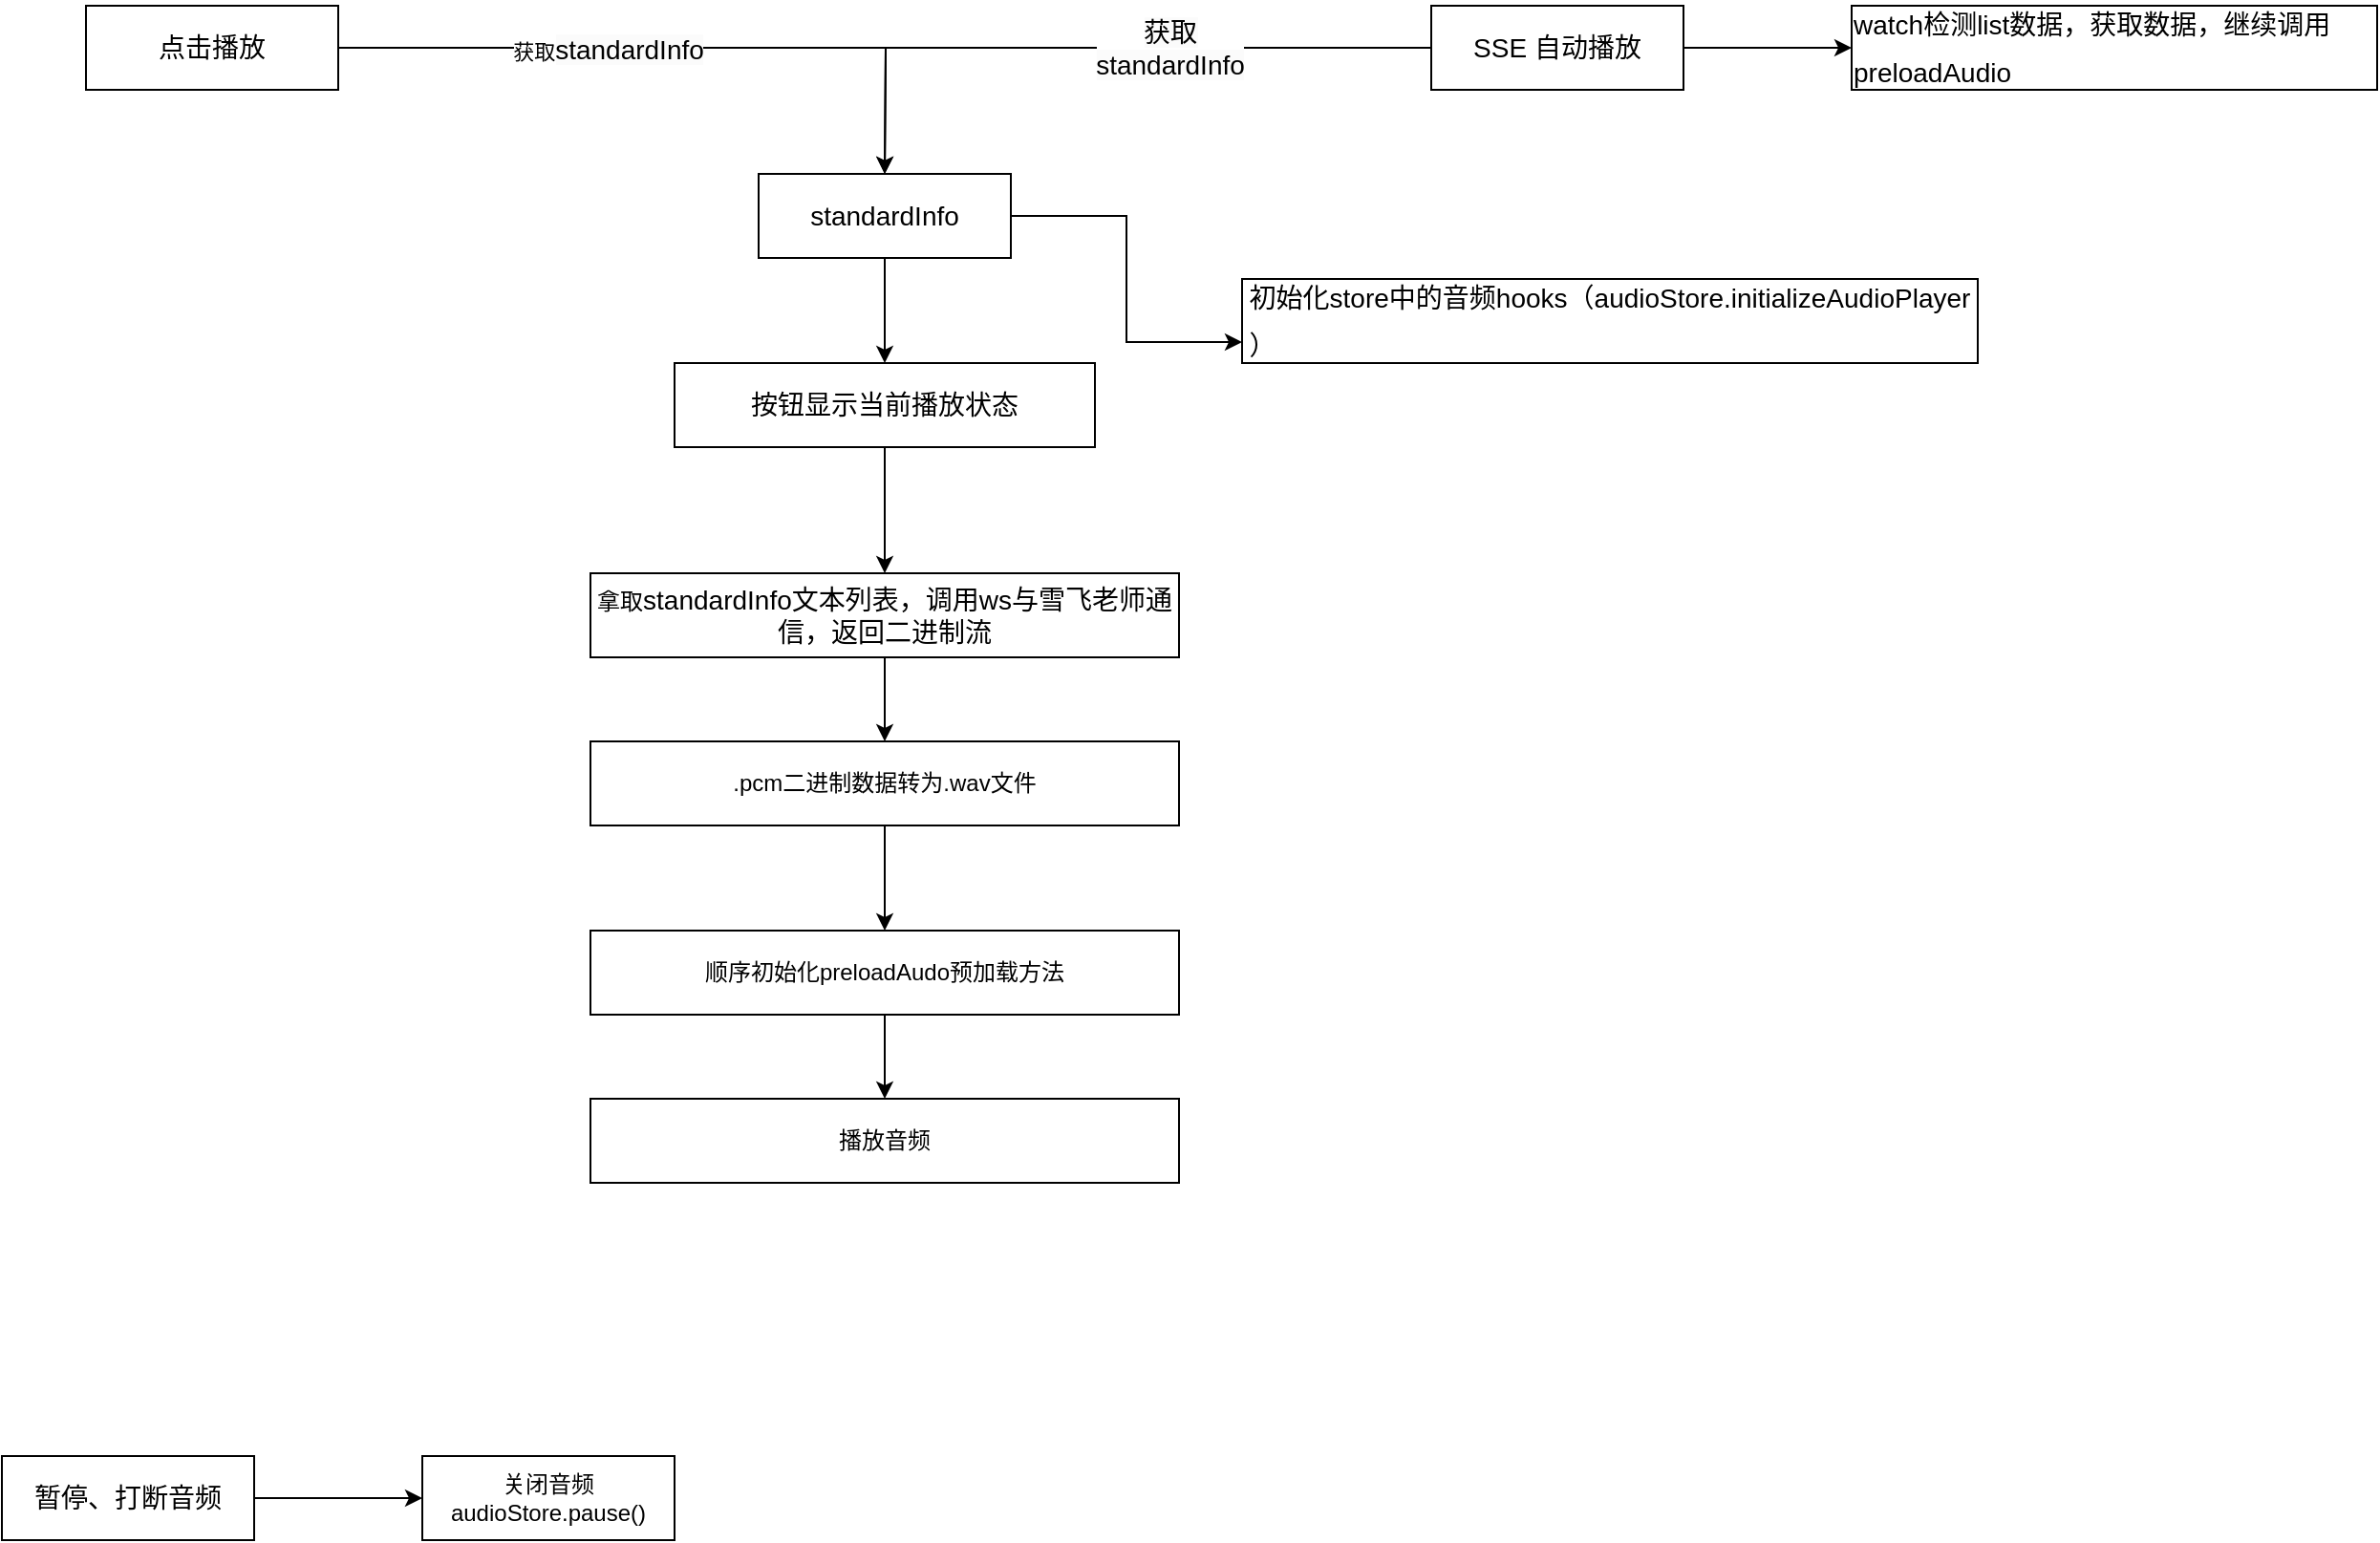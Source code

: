<mxfile version="24.9.1">
  <diagram name="第 1 页" id="ta58vHe-GmDzUkSBEKzQ">
    <mxGraphModel dx="1214" dy="3506" grid="1" gridSize="11" guides="1" tooltips="1" connect="1" arrows="1" fold="1" page="1" pageScale="1" pageWidth="1654" pageHeight="2336" math="0" shadow="0">
      <root>
        <mxCell id="0" />
        <mxCell id="1" parent="0" />
        <mxCell id="XZLTzyuDEAE5YP5i8VYK-20" style="edgeStyle=orthogonalEdgeStyle;rounded=0;orthogonalLoop=1;jettySize=auto;html=1;" edge="1" parent="1" source="XZLTzyuDEAE5YP5i8VYK-1">
          <mxGeometry relative="1" as="geometry">
            <mxPoint x="594" y="-1452" as="targetPoint" />
          </mxGeometry>
        </mxCell>
        <mxCell id="XZLTzyuDEAE5YP5i8VYK-23" value="获取&lt;span style=&quot;font-size: 14px; text-align: left; white-space: pre-wrap; background-color: rgb(251, 251, 251);&quot;&gt;standardInfo&lt;/span&gt;" style="edgeLabel;html=1;align=center;verticalAlign=middle;resizable=0;points=[];" vertex="1" connectable="0" parent="XZLTzyuDEAE5YP5i8VYK-20">
          <mxGeometry x="-0.2" y="-1" relative="1" as="geometry">
            <mxPoint as="offset" />
          </mxGeometry>
        </mxCell>
        <mxCell id="XZLTzyuDEAE5YP5i8VYK-1" value="&lt;article data-content=&quot;[{&amp;quot;type&amp;quot;:&amp;quot;block&amp;quot;,&amp;quot;id&amp;quot;:&amp;quot;Hbyp-1732607685483&amp;quot;,&amp;quot;name&amp;quot;:&amp;quot;paragraph&amp;quot;,&amp;quot;data&amp;quot;:{},&amp;quot;nodes&amp;quot;:[{&amp;quot;type&amp;quot;:&amp;quot;text&amp;quot;,&amp;quot;id&amp;quot;:&amp;quot;SaNG-1732607685481&amp;quot;,&amp;quot;leaves&amp;quot;:[{&amp;quot;text&amp;quot;:&amp;quot;standardInfo&amp;quot;,&amp;quot;marks&amp;quot;:[]}]}],&amp;quot;state&amp;quot;:{}}]&quot;&gt;&lt;div style=&quot;white-space-collapse: preserve; line-height: 1.75; font-size: 14px; text-align: left;&quot;&gt;点击播放&lt;/div&gt;&lt;/article&gt;" style="rounded=0;whiteSpace=wrap;html=1;" vertex="1" parent="1">
          <mxGeometry x="176" y="-1540" width="132" height="44" as="geometry" />
        </mxCell>
        <mxCell id="XZLTzyuDEAE5YP5i8VYK-21" style="edgeStyle=orthogonalEdgeStyle;rounded=0;orthogonalLoop=1;jettySize=auto;html=1;" edge="1" parent="1" source="XZLTzyuDEAE5YP5i8VYK-19">
          <mxGeometry relative="1" as="geometry">
            <mxPoint x="594" y="-1452" as="targetPoint" />
          </mxGeometry>
        </mxCell>
        <mxCell id="XZLTzyuDEAE5YP5i8VYK-25" value="&lt;span style=&quot;font-size: 14px; text-align: left; white-space: pre-wrap; background-color: rgb(251, 251, 251);&quot;&gt;获取&lt;/span&gt;&lt;div&gt;&lt;span style=&quot;background-color: rgb(251, 251, 251); font-size: 14px; text-align: left; white-space: pre-wrap;&quot;&gt;standardInfo&lt;/span&gt;&lt;/div&gt;" style="edgeLabel;html=1;align=center;verticalAlign=middle;resizable=0;points=[];" vertex="1" connectable="0" parent="XZLTzyuDEAE5YP5i8VYK-21">
          <mxGeometry x="-0.22" relative="1" as="geometry">
            <mxPoint as="offset" />
          </mxGeometry>
        </mxCell>
        <mxCell id="XZLTzyuDEAE5YP5i8VYK-46" style="edgeStyle=orthogonalEdgeStyle;rounded=0;orthogonalLoop=1;jettySize=auto;html=1;" edge="1" parent="1" source="XZLTzyuDEAE5YP5i8VYK-19">
          <mxGeometry relative="1" as="geometry">
            <mxPoint x="1100" y="-1518" as="targetPoint" />
          </mxGeometry>
        </mxCell>
        <mxCell id="XZLTzyuDEAE5YP5i8VYK-19" value="&lt;article data-content=&quot;[{&amp;quot;type&amp;quot;:&amp;quot;block&amp;quot;,&amp;quot;id&amp;quot;:&amp;quot;Hbyp-1732607685483&amp;quot;,&amp;quot;name&amp;quot;:&amp;quot;paragraph&amp;quot;,&amp;quot;data&amp;quot;:{},&amp;quot;nodes&amp;quot;:[{&amp;quot;type&amp;quot;:&amp;quot;text&amp;quot;,&amp;quot;id&amp;quot;:&amp;quot;SaNG-1732607685481&amp;quot;,&amp;quot;leaves&amp;quot;:[{&amp;quot;text&amp;quot;:&amp;quot;standardInfo&amp;quot;,&amp;quot;marks&amp;quot;:[]}]}],&amp;quot;state&amp;quot;:{}}]&quot;&gt;&lt;div style=&quot;white-space-collapse: preserve; line-height: 1.75; font-size: 14px; text-align: left;&quot;&gt;SSE 自动播放&lt;/div&gt;&lt;/article&gt;" style="rounded=0;whiteSpace=wrap;html=1;" vertex="1" parent="1">
          <mxGeometry x="880" y="-1540" width="132" height="44" as="geometry" />
        </mxCell>
        <mxCell id="XZLTzyuDEAE5YP5i8VYK-26" style="edgeStyle=orthogonalEdgeStyle;rounded=0;orthogonalLoop=1;jettySize=auto;html=1;" edge="1" parent="1" source="XZLTzyuDEAE5YP5i8VYK-22">
          <mxGeometry relative="1" as="geometry">
            <mxPoint x="594" y="-1353" as="targetPoint" />
          </mxGeometry>
        </mxCell>
        <mxCell id="XZLTzyuDEAE5YP5i8VYK-42" style="edgeStyle=orthogonalEdgeStyle;rounded=0;orthogonalLoop=1;jettySize=auto;html=1;entryX=0;entryY=0.75;entryDx=0;entryDy=0;" edge="1" parent="1" source="XZLTzyuDEAE5YP5i8VYK-22" target="XZLTzyuDEAE5YP5i8VYK-41">
          <mxGeometry relative="1" as="geometry" />
        </mxCell>
        <mxCell id="XZLTzyuDEAE5YP5i8VYK-22" value="&lt;article data-content=&quot;[{&amp;quot;type&amp;quot;:&amp;quot;block&amp;quot;,&amp;quot;id&amp;quot;:&amp;quot;Hbyp-1732607685483&amp;quot;,&amp;quot;name&amp;quot;:&amp;quot;paragraph&amp;quot;,&amp;quot;data&amp;quot;:{},&amp;quot;nodes&amp;quot;:[{&amp;quot;type&amp;quot;:&amp;quot;text&amp;quot;,&amp;quot;id&amp;quot;:&amp;quot;SaNG-1732607685481&amp;quot;,&amp;quot;leaves&amp;quot;:[{&amp;quot;text&amp;quot;:&amp;quot;standardInfo&amp;quot;,&amp;quot;marks&amp;quot;:[]}]}],&amp;quot;state&amp;quot;:{}}]&quot;&gt;&lt;div style=&quot;white-space-collapse: preserve; line-height: 1.75; font-size: 14px; text-align: left;&quot;&gt;standardInfo&lt;/div&gt;&lt;/article&gt;" style="rounded=0;whiteSpace=wrap;html=1;" vertex="1" parent="1">
          <mxGeometry x="528" y="-1452" width="132" height="44" as="geometry" />
        </mxCell>
        <mxCell id="XZLTzyuDEAE5YP5i8VYK-28" style="edgeStyle=orthogonalEdgeStyle;rounded=0;orthogonalLoop=1;jettySize=auto;html=1;" edge="1" parent="1" source="XZLTzyuDEAE5YP5i8VYK-27">
          <mxGeometry relative="1" as="geometry">
            <mxPoint x="594" y="-1243" as="targetPoint" />
          </mxGeometry>
        </mxCell>
        <mxCell id="XZLTzyuDEAE5YP5i8VYK-27" value="&lt;article data-content=&quot;[{&amp;quot;type&amp;quot;:&amp;quot;block&amp;quot;,&amp;quot;id&amp;quot;:&amp;quot;Hbyp-1732607685483&amp;quot;,&amp;quot;name&amp;quot;:&amp;quot;paragraph&amp;quot;,&amp;quot;data&amp;quot;:{},&amp;quot;nodes&amp;quot;:[{&amp;quot;type&amp;quot;:&amp;quot;text&amp;quot;,&amp;quot;id&amp;quot;:&amp;quot;SaNG-1732607685481&amp;quot;,&amp;quot;leaves&amp;quot;:[{&amp;quot;text&amp;quot;:&amp;quot;standardInfo&amp;quot;,&amp;quot;marks&amp;quot;:[]}]}],&amp;quot;state&amp;quot;:{}}]&quot;&gt;&lt;div style=&quot;white-space-collapse: preserve; line-height: 1.75; font-size: 14px; text-align: left;&quot;&gt;按钮显示当前&lt;span style=&quot;background-color: initial;&quot;&gt;播放状态&lt;/span&gt;&lt;/div&gt;&lt;/article&gt;" style="rounded=0;whiteSpace=wrap;html=1;" vertex="1" parent="1">
          <mxGeometry x="484" y="-1353" width="220" height="44" as="geometry" />
        </mxCell>
        <mxCell id="XZLTzyuDEAE5YP5i8VYK-30" style="edgeStyle=orthogonalEdgeStyle;rounded=0;orthogonalLoop=1;jettySize=auto;html=1;" edge="1" parent="1" source="XZLTzyuDEAE5YP5i8VYK-29">
          <mxGeometry relative="1" as="geometry">
            <mxPoint x="594" y="-1155" as="targetPoint" />
          </mxGeometry>
        </mxCell>
        <mxCell id="XZLTzyuDEAE5YP5i8VYK-29" value="拿取&lt;span style=&quot;font-size: 14px; text-align: left; white-space-collapse: preserve;&quot;&gt;standardInfo文本列表，调用ws与雪飞老师通信，返回二进制流&lt;/span&gt;" style="rounded=0;whiteSpace=wrap;html=1;" vertex="1" parent="1">
          <mxGeometry x="440" y="-1243" width="308" height="44" as="geometry" />
        </mxCell>
        <mxCell id="XZLTzyuDEAE5YP5i8VYK-32" style="edgeStyle=orthogonalEdgeStyle;rounded=0;orthogonalLoop=1;jettySize=auto;html=1;" edge="1" parent="1" source="XZLTzyuDEAE5YP5i8VYK-31">
          <mxGeometry relative="1" as="geometry">
            <mxPoint x="594" y="-1056" as="targetPoint" />
          </mxGeometry>
        </mxCell>
        <mxCell id="XZLTzyuDEAE5YP5i8VYK-31" value=".pcm二进制数据转为.wav文件" style="rounded=0;whiteSpace=wrap;html=1;" vertex="1" parent="1">
          <mxGeometry x="440" y="-1155" width="308" height="44" as="geometry" />
        </mxCell>
        <mxCell id="XZLTzyuDEAE5YP5i8VYK-36" style="edgeStyle=orthogonalEdgeStyle;rounded=0;orthogonalLoop=1;jettySize=auto;html=1;" edge="1" parent="1" source="XZLTzyuDEAE5YP5i8VYK-33">
          <mxGeometry relative="1" as="geometry">
            <mxPoint x="594" y="-968" as="targetPoint" />
          </mxGeometry>
        </mxCell>
        <mxCell id="XZLTzyuDEAE5YP5i8VYK-33" value="顺序初始化preloadAudo预加载&lt;span style=&quot;background-color: initial;&quot;&gt;方法&lt;/span&gt;" style="rounded=0;whiteSpace=wrap;html=1;" vertex="1" parent="1">
          <mxGeometry x="440" y="-1056" width="308" height="44" as="geometry" />
        </mxCell>
        <mxCell id="XZLTzyuDEAE5YP5i8VYK-37" value="播放音频" style="rounded=0;whiteSpace=wrap;html=1;" vertex="1" parent="1">
          <mxGeometry x="440" y="-968" width="308" height="44" as="geometry" />
        </mxCell>
        <mxCell id="XZLTzyuDEAE5YP5i8VYK-43" style="edgeStyle=orthogonalEdgeStyle;rounded=0;orthogonalLoop=1;jettySize=auto;html=1;" edge="1" parent="1" source="XZLTzyuDEAE5YP5i8VYK-39">
          <mxGeometry relative="1" as="geometry">
            <mxPoint x="352" y="-759" as="targetPoint" />
          </mxGeometry>
        </mxCell>
        <mxCell id="XZLTzyuDEAE5YP5i8VYK-39" value="&lt;article data-content=&quot;[{&amp;quot;type&amp;quot;:&amp;quot;block&amp;quot;,&amp;quot;id&amp;quot;:&amp;quot;Hbyp-1732607685483&amp;quot;,&amp;quot;name&amp;quot;:&amp;quot;paragraph&amp;quot;,&amp;quot;data&amp;quot;:{},&amp;quot;nodes&amp;quot;:[{&amp;quot;type&amp;quot;:&amp;quot;text&amp;quot;,&amp;quot;id&amp;quot;:&amp;quot;SaNG-1732607685481&amp;quot;,&amp;quot;leaves&amp;quot;:[{&amp;quot;text&amp;quot;:&amp;quot;standardInfo&amp;quot;,&amp;quot;marks&amp;quot;:[]}]}],&amp;quot;state&amp;quot;:{}}]&quot;&gt;&lt;div style=&quot;white-space-collapse: preserve; line-height: 1.75; font-size: 14px; text-align: left;&quot;&gt;暂停、打断音频&lt;/div&gt;&lt;/article&gt;" style="rounded=0;whiteSpace=wrap;html=1;" vertex="1" parent="1">
          <mxGeometry x="132" y="-781" width="132" height="44" as="geometry" />
        </mxCell>
        <mxCell id="XZLTzyuDEAE5YP5i8VYK-41" value="&lt;article data-content=&quot;[{&amp;quot;type&amp;quot;:&amp;quot;block&amp;quot;,&amp;quot;id&amp;quot;:&amp;quot;Hbyp-1732607685483&amp;quot;,&amp;quot;name&amp;quot;:&amp;quot;paragraph&amp;quot;,&amp;quot;data&amp;quot;:{},&amp;quot;nodes&amp;quot;:[{&amp;quot;type&amp;quot;:&amp;quot;text&amp;quot;,&amp;quot;id&amp;quot;:&amp;quot;SaNG-1732607685481&amp;quot;,&amp;quot;leaves&amp;quot;:[{&amp;quot;text&amp;quot;:&amp;quot;standardInfo&amp;quot;,&amp;quot;marks&amp;quot;:[]}]}],&amp;quot;state&amp;quot;:{}}]&quot;&gt;&lt;div style=&quot;white-space-collapse: preserve; line-height: 1.75; font-size: 14px; text-align: left;&quot;&gt;初始化store中的音频hooks（audioStore.initializeAudioPlayer&lt;/div&gt;&lt;div style=&quot;white-space-collapse: preserve; line-height: 1.75; font-size: 14px; text-align: left;&quot;&gt;）&lt;/div&gt;&lt;/article&gt;" style="rounded=0;whiteSpace=wrap;html=1;" vertex="1" parent="1">
          <mxGeometry x="781" y="-1397" width="385" height="44" as="geometry" />
        </mxCell>
        <mxCell id="XZLTzyuDEAE5YP5i8VYK-44" value="关闭音频audioStore.pause()" style="rounded=0;whiteSpace=wrap;html=1;" vertex="1" parent="1">
          <mxGeometry x="352" y="-781" width="132" height="44" as="geometry" />
        </mxCell>
        <mxCell id="XZLTzyuDEAE5YP5i8VYK-47" value="&lt;article data-content=&quot;[{&amp;quot;type&amp;quot;:&amp;quot;block&amp;quot;,&amp;quot;id&amp;quot;:&amp;quot;Hbyp-1732607685483&amp;quot;,&amp;quot;name&amp;quot;:&amp;quot;paragraph&amp;quot;,&amp;quot;data&amp;quot;:{},&amp;quot;nodes&amp;quot;:[{&amp;quot;type&amp;quot;:&amp;quot;text&amp;quot;,&amp;quot;id&amp;quot;:&amp;quot;SaNG-1732607685481&amp;quot;,&amp;quot;leaves&amp;quot;:[{&amp;quot;text&amp;quot;:&amp;quot;standardInfo&amp;quot;,&amp;quot;marks&amp;quot;:[]}]}],&amp;quot;state&amp;quot;:{}}]&quot;&gt;&lt;div style=&quot;white-space-collapse: preserve; line-height: 1.75; font-size: 14px; text-align: left;&quot;&gt;watch检测list数据，获取数据，继续调用preloadAudio&lt;/div&gt;&lt;/article&gt;" style="rounded=0;whiteSpace=wrap;html=1;" vertex="1" parent="1">
          <mxGeometry x="1100" y="-1540" width="275" height="44" as="geometry" />
        </mxCell>
      </root>
    </mxGraphModel>
  </diagram>
</mxfile>
